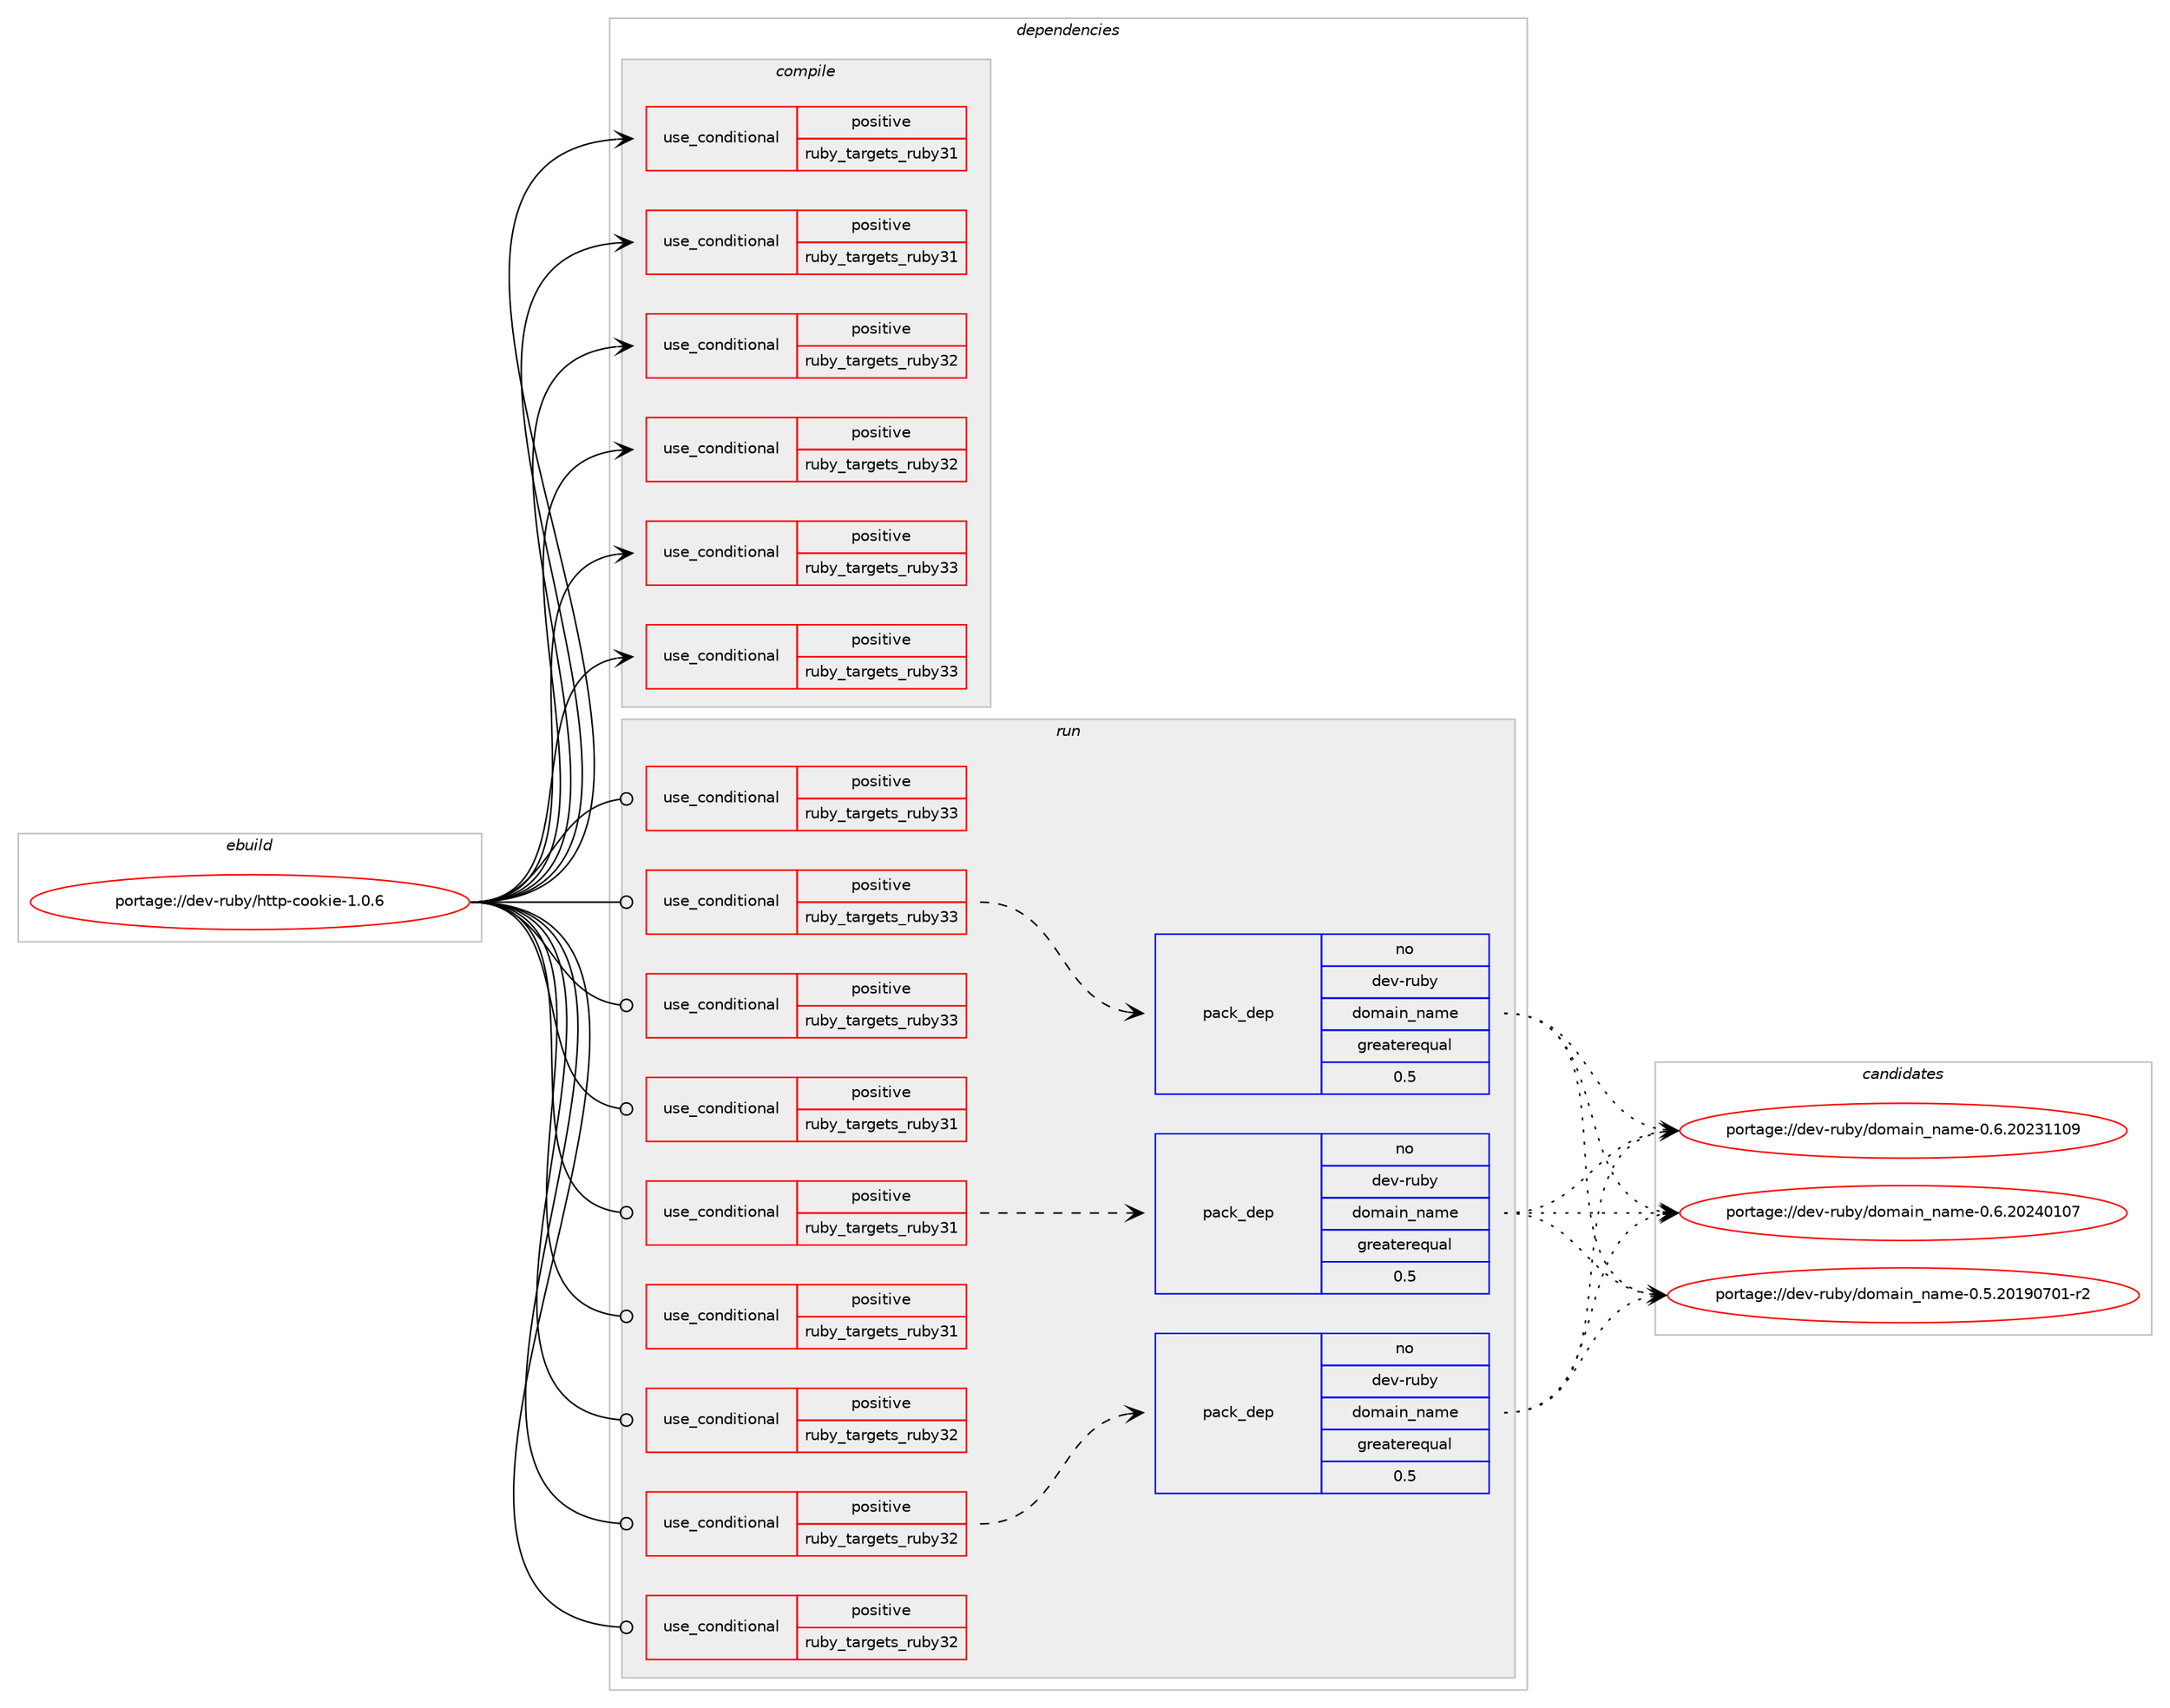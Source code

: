 digraph prolog {

# *************
# Graph options
# *************

newrank=true;
concentrate=true;
compound=true;
graph [rankdir=LR,fontname=Helvetica,fontsize=10,ranksep=1.5];#, ranksep=2.5, nodesep=0.2];
edge  [arrowhead=vee];
node  [fontname=Helvetica,fontsize=10];

# **********
# The ebuild
# **********

subgraph cluster_leftcol {
color=gray;
rank=same;
label=<<i>ebuild</i>>;
id [label="portage://dev-ruby/http-cookie-1.0.6", color=red, width=4, href="../dev-ruby/http-cookie-1.0.6.svg"];
}

# ****************
# The dependencies
# ****************

subgraph cluster_midcol {
color=gray;
label=<<i>dependencies</i>>;
subgraph cluster_compile {
fillcolor="#eeeeee";
style=filled;
label=<<i>compile</i>>;
subgraph cond47632 {
dependency95031 [label=<<TABLE BORDER="0" CELLBORDER="1" CELLSPACING="0" CELLPADDING="4"><TR><TD ROWSPAN="3" CELLPADDING="10">use_conditional</TD></TR><TR><TD>positive</TD></TR><TR><TD>ruby_targets_ruby31</TD></TR></TABLE>>, shape=none, color=red];
# *** BEGIN UNKNOWN DEPENDENCY TYPE (TODO) ***
# dependency95031 -> package_dependency(portage://dev-ruby/http-cookie-1.0.6,install,no,dev-lang,ruby,none,[,,],[slot(3.1)],[])
# *** END UNKNOWN DEPENDENCY TYPE (TODO) ***

}
id:e -> dependency95031:w [weight=20,style="solid",arrowhead="vee"];
subgraph cond47633 {
dependency95032 [label=<<TABLE BORDER="0" CELLBORDER="1" CELLSPACING="0" CELLPADDING="4"><TR><TD ROWSPAN="3" CELLPADDING="10">use_conditional</TD></TR><TR><TD>positive</TD></TR><TR><TD>ruby_targets_ruby31</TD></TR></TABLE>>, shape=none, color=red];
# *** BEGIN UNKNOWN DEPENDENCY TYPE (TODO) ***
# dependency95032 -> package_dependency(portage://dev-ruby/http-cookie-1.0.6,install,no,virtual,rubygems,none,[,,],[],[use(enable(ruby_targets_ruby31),negative)])
# *** END UNKNOWN DEPENDENCY TYPE (TODO) ***

}
id:e -> dependency95032:w [weight=20,style="solid",arrowhead="vee"];
subgraph cond47634 {
dependency95033 [label=<<TABLE BORDER="0" CELLBORDER="1" CELLSPACING="0" CELLPADDING="4"><TR><TD ROWSPAN="3" CELLPADDING="10">use_conditional</TD></TR><TR><TD>positive</TD></TR><TR><TD>ruby_targets_ruby32</TD></TR></TABLE>>, shape=none, color=red];
# *** BEGIN UNKNOWN DEPENDENCY TYPE (TODO) ***
# dependency95033 -> package_dependency(portage://dev-ruby/http-cookie-1.0.6,install,no,dev-lang,ruby,none,[,,],[slot(3.2)],[])
# *** END UNKNOWN DEPENDENCY TYPE (TODO) ***

}
id:e -> dependency95033:w [weight=20,style="solid",arrowhead="vee"];
subgraph cond47635 {
dependency95034 [label=<<TABLE BORDER="0" CELLBORDER="1" CELLSPACING="0" CELLPADDING="4"><TR><TD ROWSPAN="3" CELLPADDING="10">use_conditional</TD></TR><TR><TD>positive</TD></TR><TR><TD>ruby_targets_ruby32</TD></TR></TABLE>>, shape=none, color=red];
# *** BEGIN UNKNOWN DEPENDENCY TYPE (TODO) ***
# dependency95034 -> package_dependency(portage://dev-ruby/http-cookie-1.0.6,install,no,virtual,rubygems,none,[,,],[],[use(enable(ruby_targets_ruby32),negative)])
# *** END UNKNOWN DEPENDENCY TYPE (TODO) ***

}
id:e -> dependency95034:w [weight=20,style="solid",arrowhead="vee"];
subgraph cond47636 {
dependency95035 [label=<<TABLE BORDER="0" CELLBORDER="1" CELLSPACING="0" CELLPADDING="4"><TR><TD ROWSPAN="3" CELLPADDING="10">use_conditional</TD></TR><TR><TD>positive</TD></TR><TR><TD>ruby_targets_ruby33</TD></TR></TABLE>>, shape=none, color=red];
# *** BEGIN UNKNOWN DEPENDENCY TYPE (TODO) ***
# dependency95035 -> package_dependency(portage://dev-ruby/http-cookie-1.0.6,install,no,dev-lang,ruby,none,[,,],[slot(3.3)],[])
# *** END UNKNOWN DEPENDENCY TYPE (TODO) ***

}
id:e -> dependency95035:w [weight=20,style="solid",arrowhead="vee"];
subgraph cond47637 {
dependency95036 [label=<<TABLE BORDER="0" CELLBORDER="1" CELLSPACING="0" CELLPADDING="4"><TR><TD ROWSPAN="3" CELLPADDING="10">use_conditional</TD></TR><TR><TD>positive</TD></TR><TR><TD>ruby_targets_ruby33</TD></TR></TABLE>>, shape=none, color=red];
# *** BEGIN UNKNOWN DEPENDENCY TYPE (TODO) ***
# dependency95036 -> package_dependency(portage://dev-ruby/http-cookie-1.0.6,install,no,virtual,rubygems,none,[,,],[],[use(enable(ruby_targets_ruby33),negative)])
# *** END UNKNOWN DEPENDENCY TYPE (TODO) ***

}
id:e -> dependency95036:w [weight=20,style="solid",arrowhead="vee"];
}
subgraph cluster_compileandrun {
fillcolor="#eeeeee";
style=filled;
label=<<i>compile and run</i>>;
}
subgraph cluster_run {
fillcolor="#eeeeee";
style=filled;
label=<<i>run</i>>;
subgraph cond47638 {
dependency95037 [label=<<TABLE BORDER="0" CELLBORDER="1" CELLSPACING="0" CELLPADDING="4"><TR><TD ROWSPAN="3" CELLPADDING="10">use_conditional</TD></TR><TR><TD>positive</TD></TR><TR><TD>ruby_targets_ruby31</TD></TR></TABLE>>, shape=none, color=red];
# *** BEGIN UNKNOWN DEPENDENCY TYPE (TODO) ***
# dependency95037 -> package_dependency(portage://dev-ruby/http-cookie-1.0.6,run,no,dev-lang,ruby,none,[,,],[slot(3.1)],[])
# *** END UNKNOWN DEPENDENCY TYPE (TODO) ***

}
id:e -> dependency95037:w [weight=20,style="solid",arrowhead="odot"];
subgraph cond47639 {
dependency95038 [label=<<TABLE BORDER="0" CELLBORDER="1" CELLSPACING="0" CELLPADDING="4"><TR><TD ROWSPAN="3" CELLPADDING="10">use_conditional</TD></TR><TR><TD>positive</TD></TR><TR><TD>ruby_targets_ruby31</TD></TR></TABLE>>, shape=none, color=red];
subgraph pack46102 {
dependency95039 [label=<<TABLE BORDER="0" CELLBORDER="1" CELLSPACING="0" CELLPADDING="4" WIDTH="220"><TR><TD ROWSPAN="6" CELLPADDING="30">pack_dep</TD></TR><TR><TD WIDTH="110">no</TD></TR><TR><TD>dev-ruby</TD></TR><TR><TD>domain_name</TD></TR><TR><TD>greaterequal</TD></TR><TR><TD>0.5</TD></TR></TABLE>>, shape=none, color=blue];
}
dependency95038:e -> dependency95039:w [weight=20,style="dashed",arrowhead="vee"];
}
id:e -> dependency95038:w [weight=20,style="solid",arrowhead="odot"];
subgraph cond47640 {
dependency95040 [label=<<TABLE BORDER="0" CELLBORDER="1" CELLSPACING="0" CELLPADDING="4"><TR><TD ROWSPAN="3" CELLPADDING="10">use_conditional</TD></TR><TR><TD>positive</TD></TR><TR><TD>ruby_targets_ruby31</TD></TR></TABLE>>, shape=none, color=red];
# *** BEGIN UNKNOWN DEPENDENCY TYPE (TODO) ***
# dependency95040 -> package_dependency(portage://dev-ruby/http-cookie-1.0.6,run,no,virtual,rubygems,none,[,,],[],[use(enable(ruby_targets_ruby31),negative)])
# *** END UNKNOWN DEPENDENCY TYPE (TODO) ***

}
id:e -> dependency95040:w [weight=20,style="solid",arrowhead="odot"];
subgraph cond47641 {
dependency95041 [label=<<TABLE BORDER="0" CELLBORDER="1" CELLSPACING="0" CELLPADDING="4"><TR><TD ROWSPAN="3" CELLPADDING="10">use_conditional</TD></TR><TR><TD>positive</TD></TR><TR><TD>ruby_targets_ruby32</TD></TR></TABLE>>, shape=none, color=red];
# *** BEGIN UNKNOWN DEPENDENCY TYPE (TODO) ***
# dependency95041 -> package_dependency(portage://dev-ruby/http-cookie-1.0.6,run,no,dev-lang,ruby,none,[,,],[slot(3.2)],[])
# *** END UNKNOWN DEPENDENCY TYPE (TODO) ***

}
id:e -> dependency95041:w [weight=20,style="solid",arrowhead="odot"];
subgraph cond47642 {
dependency95042 [label=<<TABLE BORDER="0" CELLBORDER="1" CELLSPACING="0" CELLPADDING="4"><TR><TD ROWSPAN="3" CELLPADDING="10">use_conditional</TD></TR><TR><TD>positive</TD></TR><TR><TD>ruby_targets_ruby32</TD></TR></TABLE>>, shape=none, color=red];
subgraph pack46103 {
dependency95043 [label=<<TABLE BORDER="0" CELLBORDER="1" CELLSPACING="0" CELLPADDING="4" WIDTH="220"><TR><TD ROWSPAN="6" CELLPADDING="30">pack_dep</TD></TR><TR><TD WIDTH="110">no</TD></TR><TR><TD>dev-ruby</TD></TR><TR><TD>domain_name</TD></TR><TR><TD>greaterequal</TD></TR><TR><TD>0.5</TD></TR></TABLE>>, shape=none, color=blue];
}
dependency95042:e -> dependency95043:w [weight=20,style="dashed",arrowhead="vee"];
}
id:e -> dependency95042:w [weight=20,style="solid",arrowhead="odot"];
subgraph cond47643 {
dependency95044 [label=<<TABLE BORDER="0" CELLBORDER="1" CELLSPACING="0" CELLPADDING="4"><TR><TD ROWSPAN="3" CELLPADDING="10">use_conditional</TD></TR><TR><TD>positive</TD></TR><TR><TD>ruby_targets_ruby32</TD></TR></TABLE>>, shape=none, color=red];
# *** BEGIN UNKNOWN DEPENDENCY TYPE (TODO) ***
# dependency95044 -> package_dependency(portage://dev-ruby/http-cookie-1.0.6,run,no,virtual,rubygems,none,[,,],[],[use(enable(ruby_targets_ruby32),negative)])
# *** END UNKNOWN DEPENDENCY TYPE (TODO) ***

}
id:e -> dependency95044:w [weight=20,style="solid",arrowhead="odot"];
subgraph cond47644 {
dependency95045 [label=<<TABLE BORDER="0" CELLBORDER="1" CELLSPACING="0" CELLPADDING="4"><TR><TD ROWSPAN="3" CELLPADDING="10">use_conditional</TD></TR><TR><TD>positive</TD></TR><TR><TD>ruby_targets_ruby33</TD></TR></TABLE>>, shape=none, color=red];
# *** BEGIN UNKNOWN DEPENDENCY TYPE (TODO) ***
# dependency95045 -> package_dependency(portage://dev-ruby/http-cookie-1.0.6,run,no,dev-lang,ruby,none,[,,],[slot(3.3)],[])
# *** END UNKNOWN DEPENDENCY TYPE (TODO) ***

}
id:e -> dependency95045:w [weight=20,style="solid",arrowhead="odot"];
subgraph cond47645 {
dependency95046 [label=<<TABLE BORDER="0" CELLBORDER="1" CELLSPACING="0" CELLPADDING="4"><TR><TD ROWSPAN="3" CELLPADDING="10">use_conditional</TD></TR><TR><TD>positive</TD></TR><TR><TD>ruby_targets_ruby33</TD></TR></TABLE>>, shape=none, color=red];
subgraph pack46104 {
dependency95047 [label=<<TABLE BORDER="0" CELLBORDER="1" CELLSPACING="0" CELLPADDING="4" WIDTH="220"><TR><TD ROWSPAN="6" CELLPADDING="30">pack_dep</TD></TR><TR><TD WIDTH="110">no</TD></TR><TR><TD>dev-ruby</TD></TR><TR><TD>domain_name</TD></TR><TR><TD>greaterequal</TD></TR><TR><TD>0.5</TD></TR></TABLE>>, shape=none, color=blue];
}
dependency95046:e -> dependency95047:w [weight=20,style="dashed",arrowhead="vee"];
}
id:e -> dependency95046:w [weight=20,style="solid",arrowhead="odot"];
subgraph cond47646 {
dependency95048 [label=<<TABLE BORDER="0" CELLBORDER="1" CELLSPACING="0" CELLPADDING="4"><TR><TD ROWSPAN="3" CELLPADDING="10">use_conditional</TD></TR><TR><TD>positive</TD></TR><TR><TD>ruby_targets_ruby33</TD></TR></TABLE>>, shape=none, color=red];
# *** BEGIN UNKNOWN DEPENDENCY TYPE (TODO) ***
# dependency95048 -> package_dependency(portage://dev-ruby/http-cookie-1.0.6,run,no,virtual,rubygems,none,[,,],[],[use(enable(ruby_targets_ruby33),negative)])
# *** END UNKNOWN DEPENDENCY TYPE (TODO) ***

}
id:e -> dependency95048:w [weight=20,style="solid",arrowhead="odot"];
}
}

# **************
# The candidates
# **************

subgraph cluster_choices {
rank=same;
color=gray;
label=<<i>candidates</i>>;

subgraph choice46102 {
color=black;
nodesep=1;
choice100101118451141179812147100111109971051109511097109101454846534650484957485548494511450 [label="portage://dev-ruby/domain_name-0.5.20190701-r2", color=red, width=4,href="../dev-ruby/domain_name-0.5.20190701-r2.svg"];
choice10010111845114117981214710011110997105110951109710910145484654465048505149494857 [label="portage://dev-ruby/domain_name-0.6.20231109", color=red, width=4,href="../dev-ruby/domain_name-0.6.20231109.svg"];
choice10010111845114117981214710011110997105110951109710910145484654465048505248494855 [label="portage://dev-ruby/domain_name-0.6.20240107", color=red, width=4,href="../dev-ruby/domain_name-0.6.20240107.svg"];
dependency95039:e -> choice100101118451141179812147100111109971051109511097109101454846534650484957485548494511450:w [style=dotted,weight="100"];
dependency95039:e -> choice10010111845114117981214710011110997105110951109710910145484654465048505149494857:w [style=dotted,weight="100"];
dependency95039:e -> choice10010111845114117981214710011110997105110951109710910145484654465048505248494855:w [style=dotted,weight="100"];
}
subgraph choice46103 {
color=black;
nodesep=1;
choice100101118451141179812147100111109971051109511097109101454846534650484957485548494511450 [label="portage://dev-ruby/domain_name-0.5.20190701-r2", color=red, width=4,href="../dev-ruby/domain_name-0.5.20190701-r2.svg"];
choice10010111845114117981214710011110997105110951109710910145484654465048505149494857 [label="portage://dev-ruby/domain_name-0.6.20231109", color=red, width=4,href="../dev-ruby/domain_name-0.6.20231109.svg"];
choice10010111845114117981214710011110997105110951109710910145484654465048505248494855 [label="portage://dev-ruby/domain_name-0.6.20240107", color=red, width=4,href="../dev-ruby/domain_name-0.6.20240107.svg"];
dependency95043:e -> choice100101118451141179812147100111109971051109511097109101454846534650484957485548494511450:w [style=dotted,weight="100"];
dependency95043:e -> choice10010111845114117981214710011110997105110951109710910145484654465048505149494857:w [style=dotted,weight="100"];
dependency95043:e -> choice10010111845114117981214710011110997105110951109710910145484654465048505248494855:w [style=dotted,weight="100"];
}
subgraph choice46104 {
color=black;
nodesep=1;
choice100101118451141179812147100111109971051109511097109101454846534650484957485548494511450 [label="portage://dev-ruby/domain_name-0.5.20190701-r2", color=red, width=4,href="../dev-ruby/domain_name-0.5.20190701-r2.svg"];
choice10010111845114117981214710011110997105110951109710910145484654465048505149494857 [label="portage://dev-ruby/domain_name-0.6.20231109", color=red, width=4,href="../dev-ruby/domain_name-0.6.20231109.svg"];
choice10010111845114117981214710011110997105110951109710910145484654465048505248494855 [label="portage://dev-ruby/domain_name-0.6.20240107", color=red, width=4,href="../dev-ruby/domain_name-0.6.20240107.svg"];
dependency95047:e -> choice100101118451141179812147100111109971051109511097109101454846534650484957485548494511450:w [style=dotted,weight="100"];
dependency95047:e -> choice10010111845114117981214710011110997105110951109710910145484654465048505149494857:w [style=dotted,weight="100"];
dependency95047:e -> choice10010111845114117981214710011110997105110951109710910145484654465048505248494855:w [style=dotted,weight="100"];
}
}

}
